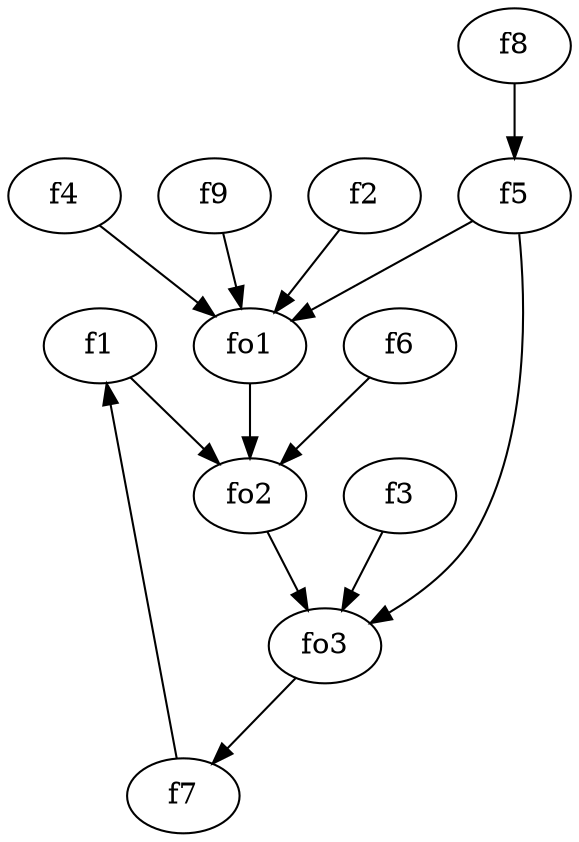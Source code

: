 strict digraph  {
f1;
f2;
f3;
f4;
f5;
f6;
f7;
f8;
f9;
fo1;
fo2;
fo3;
f1 -> fo2  [weight=2];
f2 -> fo1  [weight=2];
f3 -> fo3  [weight=2];
f4 -> fo1  [weight=2];
f5 -> fo1  [weight=2];
f5 -> fo3  [weight=2];
f6 -> fo2  [weight=2];
f7 -> f1  [weight=2];
f8 -> f5  [weight=2];
f9 -> fo1  [weight=2];
fo1 -> fo2  [weight=2];
fo2 -> fo3  [weight=2];
fo3 -> f7  [weight=2];
}
